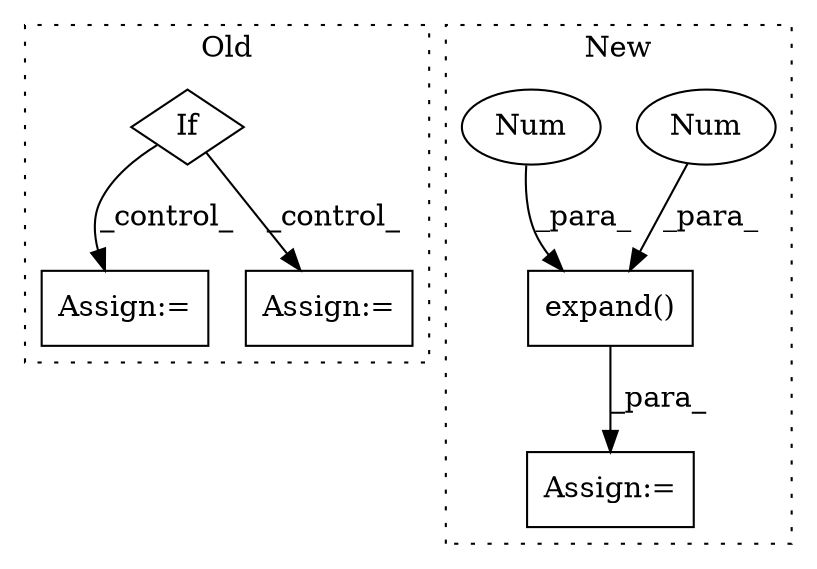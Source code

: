 digraph G {
subgraph cluster0 {
1 [label="If" a="96" s="6621" l="3" shape="diamond"];
5 [label="Assign:=" a="68" s="6663" l="3" shape="box"];
7 [label="Assign:=" a="68" s="6731" l="3" shape="box"];
label = "Old";
style="dotted";
}
subgraph cluster1 {
2 [label="expand()" a="75" s="6271,6314" l="34,1" shape="box"];
3 [label="Assign:=" a="68" s="6084" l="3" shape="box"];
4 [label="Num" a="76" s="6309" l="2" shape="ellipse"];
6 [label="Num" a="76" s="6305" l="2" shape="ellipse"];
label = "New";
style="dotted";
}
1 -> 7 [label="_control_"];
1 -> 5 [label="_control_"];
2 -> 3 [label="_para_"];
4 -> 2 [label="_para_"];
6 -> 2 [label="_para_"];
}